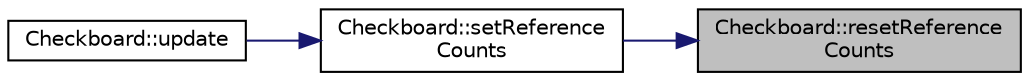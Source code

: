 digraph "Checkboard::resetReferenceCounts"
{
 // LATEX_PDF_SIZE
  bgcolor="transparent";
  edge [fontname="Helvetica",fontsize="10",labelfontname="Helvetica",labelfontsize="10"];
  node [fontname="Helvetica",fontsize="10",shape=record];
  rankdir="RL";
  Node1 [label="Checkboard::resetReference\lCounts",height=0.2,width=0.4,color="black", fillcolor="grey75", style="filled", fontcolor="black",tooltip=" "];
  Node1 -> Node2 [dir="back",color="midnightblue",fontsize="10",style="solid",fontname="Helvetica"];
  Node2 [label="Checkboard::setReference\lCounts",height=0.2,width=0.4,color="black",URL="$d7/d22/classCheckboard.html#ab2cce7d4271ca13defbd495e25215224",tooltip=" "];
  Node2 -> Node3 [dir="back",color="midnightblue",fontsize="10",style="solid",fontname="Helvetica"];
  Node3 [label="Checkboard::update",height=0.2,width=0.4,color="black",URL="$d7/d22/classCheckboard.html#ae3ee1a3a146ad9dabc0199212e12fe6e",tooltip=" "];
}
